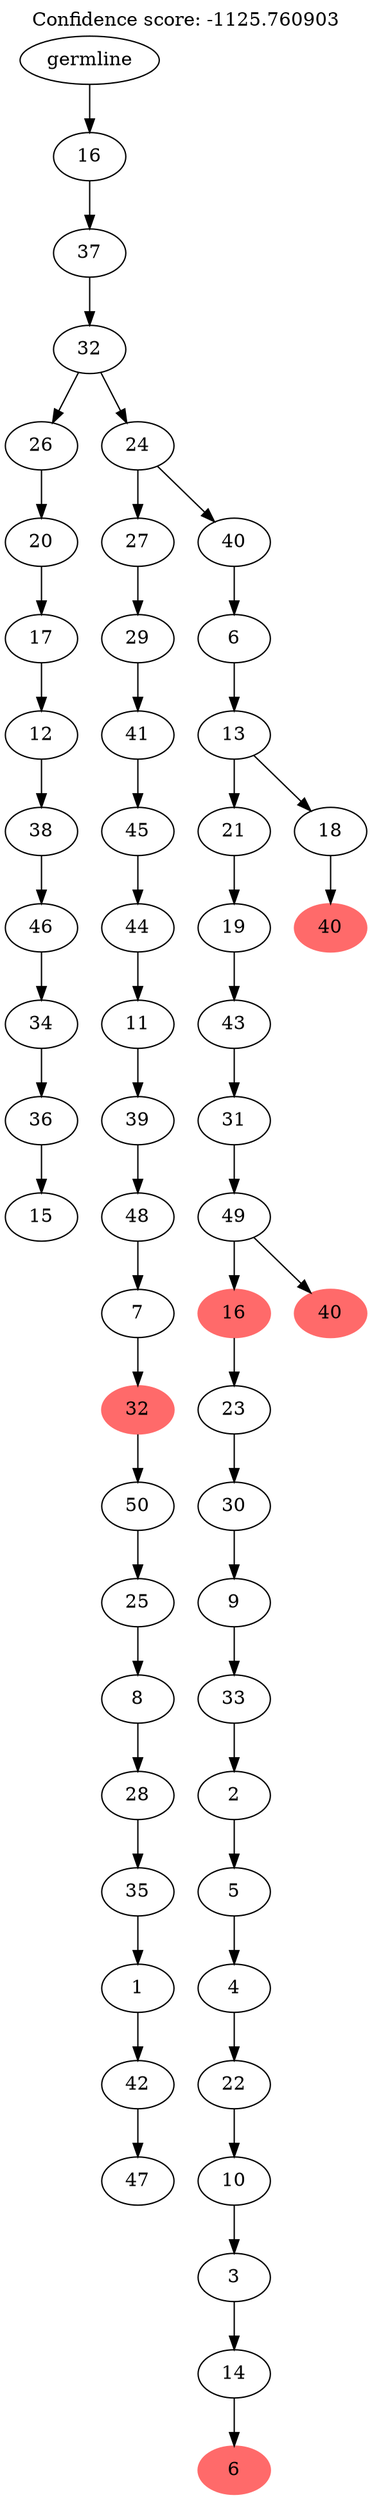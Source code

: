 digraph g {
	"54" -> "55";
	"55" [label="15"];
	"53" -> "54";
	"54" [label="36"];
	"52" -> "53";
	"53" [label="34"];
	"51" -> "52";
	"52" [label="46"];
	"50" -> "51";
	"51" [label="38"];
	"49" -> "50";
	"50" [label="12"];
	"48" -> "49";
	"49" [label="17"];
	"47" -> "48";
	"48" [label="20"];
	"45" -> "46";
	"46" [label="47"];
	"44" -> "45";
	"45" [label="42"];
	"43" -> "44";
	"44" [label="1"];
	"42" -> "43";
	"43" [label="35"];
	"41" -> "42";
	"42" [label="28"];
	"40" -> "41";
	"41" [label="8"];
	"39" -> "40";
	"40" [label="25"];
	"38" -> "39";
	"39" [label="50"];
	"37" -> "38";
	"38" [color=indianred1, style=filled, label="32"];
	"36" -> "37";
	"37" [label="7"];
	"35" -> "36";
	"36" [label="48"];
	"34" -> "35";
	"35" [label="39"];
	"33" -> "34";
	"34" [label="11"];
	"32" -> "33";
	"33" [label="44"];
	"31" -> "32";
	"32" [label="45"];
	"30" -> "31";
	"31" [label="41"];
	"29" -> "30";
	"30" [label="29"];
	"27" -> "28";
	"28" [color=indianred1, style=filled, label="6"];
	"26" -> "27";
	"27" [label="14"];
	"25" -> "26";
	"26" [label="3"];
	"24" -> "25";
	"25" [label="10"];
	"23" -> "24";
	"24" [label="22"];
	"22" -> "23";
	"23" [label="4"];
	"21" -> "22";
	"22" [label="5"];
	"20" -> "21";
	"21" [label="2"];
	"19" -> "20";
	"20" [label="33"];
	"18" -> "19";
	"19" [label="9"];
	"17" -> "18";
	"18" [label="30"];
	"16" -> "17";
	"17" [label="23"];
	"14" -> "15";
	"15" [color=indianred1, style=filled, label="40"];
	"14" -> "16";
	"16" [color=indianred1, style=filled, label="16"];
	"13" -> "14";
	"14" [label="49"];
	"12" -> "13";
	"13" [label="31"];
	"11" -> "12";
	"12" [label="43"];
	"10" -> "11";
	"11" [label="19"];
	"8" -> "9";
	"9" [color=indianred1, style=filled, label="40"];
	"7" -> "8";
	"8" [label="18"];
	"7" -> "10";
	"10" [label="21"];
	"6" -> "7";
	"7" [label="13"];
	"5" -> "6";
	"6" [label="6"];
	"4" -> "5";
	"5" [label="40"];
	"4" -> "29";
	"29" [label="27"];
	"3" -> "4";
	"4" [label="24"];
	"3" -> "47";
	"47" [label="26"];
	"2" -> "3";
	"3" [label="32"];
	"1" -> "2";
	"2" [label="37"];
	"0" -> "1";
	"1" [label="16"];
	"0" [label="germline"];
	labelloc="t";
	label="Confidence score: -1125.760903";
}
